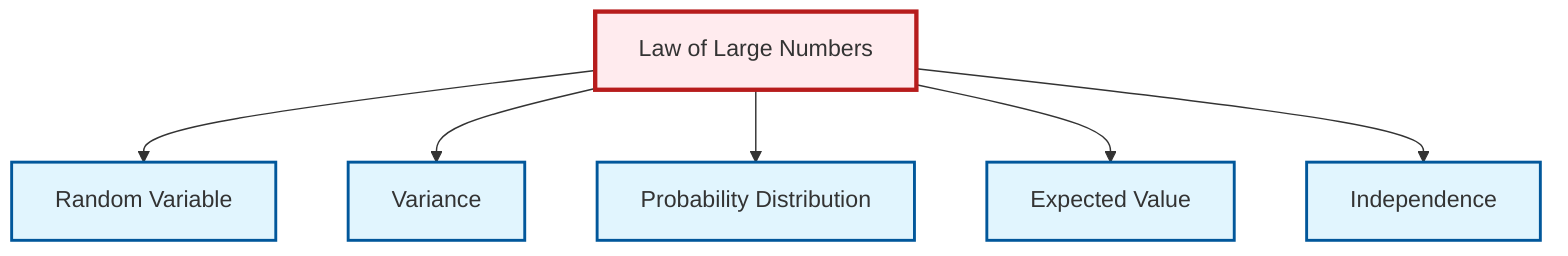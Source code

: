 graph TD
    classDef definition fill:#e1f5fe,stroke:#01579b,stroke-width:2px
    classDef theorem fill:#f3e5f5,stroke:#4a148c,stroke-width:2px
    classDef axiom fill:#fff3e0,stroke:#e65100,stroke-width:2px
    classDef example fill:#e8f5e9,stroke:#1b5e20,stroke-width:2px
    classDef current fill:#ffebee,stroke:#b71c1c,stroke-width:3px
    def-random-variable["Random Variable"]:::definition
    def-independence["Independence"]:::definition
    thm-law-of-large-numbers["Law of Large Numbers"]:::theorem
    def-probability-distribution["Probability Distribution"]:::definition
    def-variance["Variance"]:::definition
    def-expectation["Expected Value"]:::definition
    thm-law-of-large-numbers --> def-random-variable
    thm-law-of-large-numbers --> def-variance
    thm-law-of-large-numbers --> def-probability-distribution
    thm-law-of-large-numbers --> def-expectation
    thm-law-of-large-numbers --> def-independence
    class thm-law-of-large-numbers current